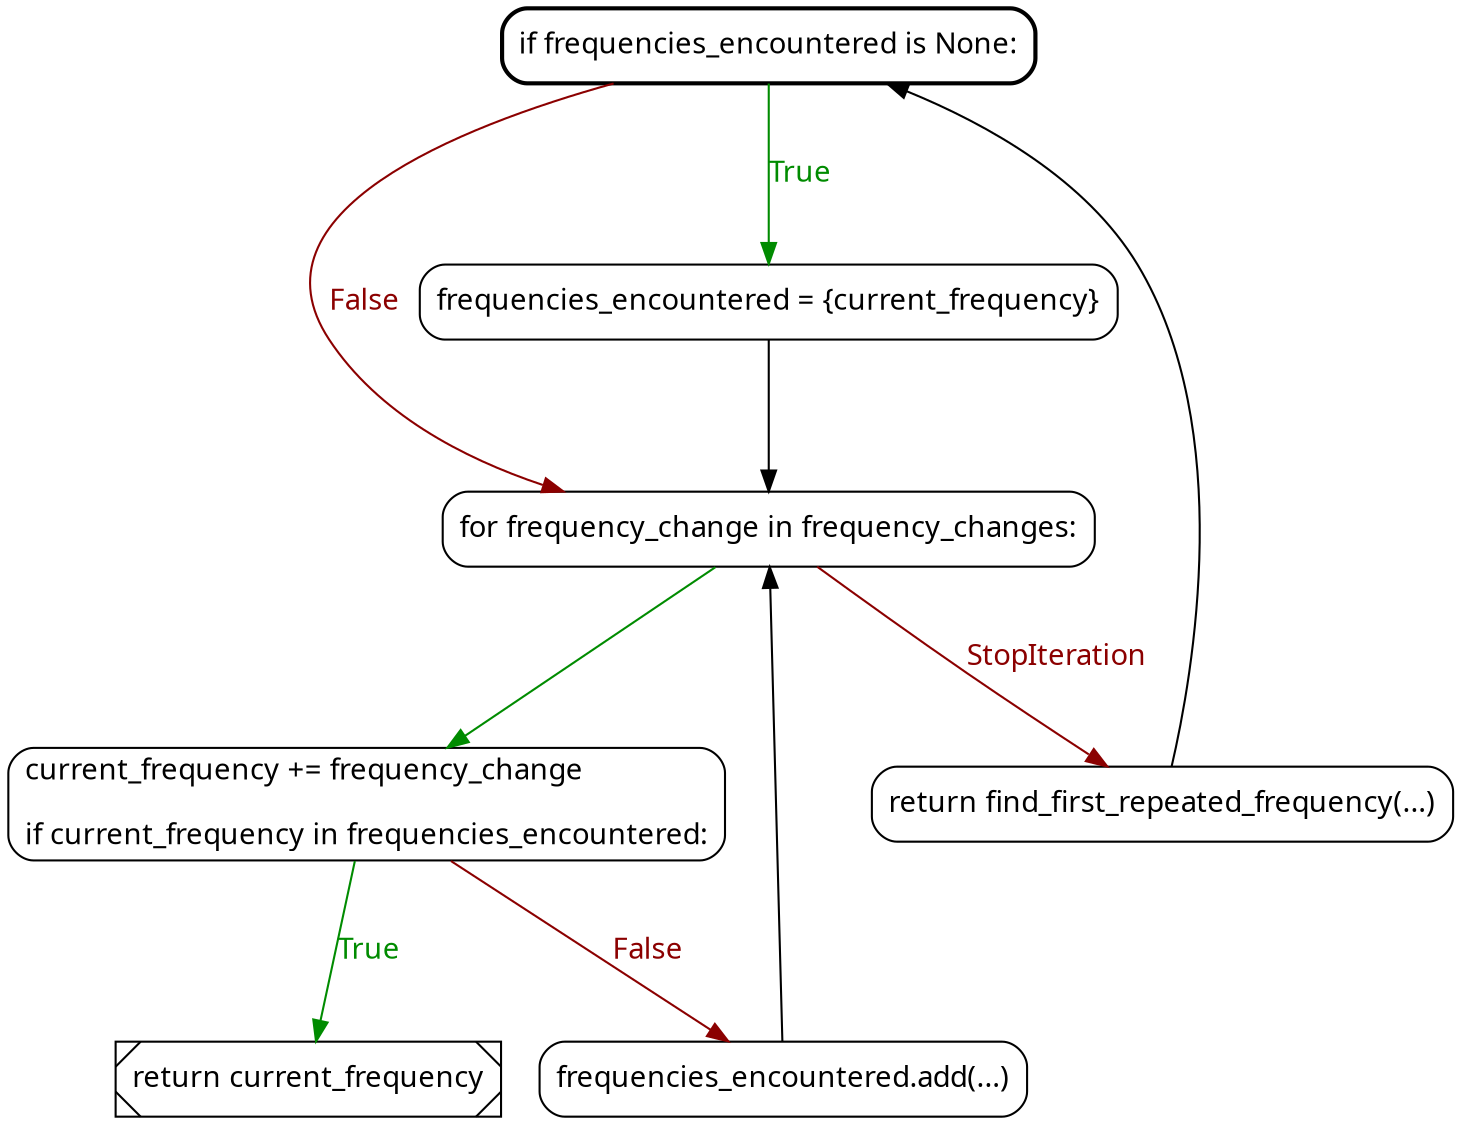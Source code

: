 strict digraph {
    ranksep="1.0";
    node [shape="box" style="rounded" fontname="FiraCode Nerd Font"];
    edge [fontname="FiraCode Nerd Font"];

    1 [label="if frequencies_encountered is None:"][style="rounded, bold"];
    1 -> 2 [label="False"][color=red4 fontcolor=red4];
    1 -> 3 [label="True"][color=green4 fontcolor=green4];

    2 [label="for frequency_change in frequency_changes:"];
    2 -> 4 [label="StopIteration"][color=red4 fontcolor=red4];
    2 -> 5 [color=green4 fontcolor=green4];

    3 [label="frequencies_encountered = {current_frequency}"];
    3 -> 2;

    4 [label="return find_first_repeated_frequency(...)"];
    4 -> 1;

    5 [label="current_frequency += frequency_change\l\lif current_frequency in frequencies_encountered:\l"];
    5 -> 6 [label="False"][color=red4 fontcolor=red4];
    5 -> 7 [label="True"][color=green4 fontcolor=green4];

    6 [label="frequencies_encountered.add(...)"];
    6 -> 2;

    7 [label="return current_frequency"][style="diagonals"];
}

// start:       [style="rounded, bold"]
// end:         [style="diagonals"]
// hidden end:  [style="dashed, diagonals"]
// false:       [color=red4 fontcolor=red4]
// true:        [color=green4 fontcolor=green4]
